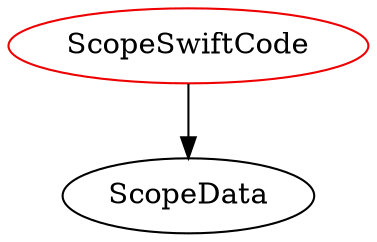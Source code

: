 digraph scopeswiftcode{
ScopeSwiftCode	[shape=oval, color=red2, label="ScopeSwiftCode"];
ScopeSwiftCode -> ScopeData;
}
